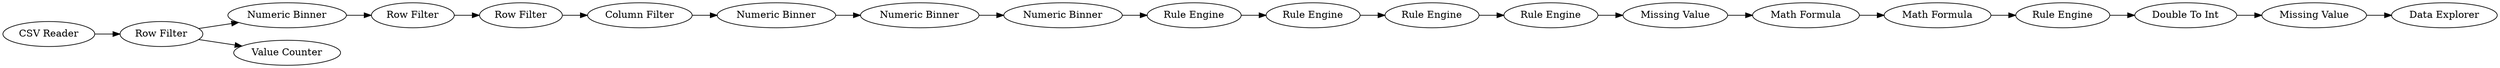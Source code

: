 digraph {
	24 -> 26
	8 -> 9
	15 -> 18
	21 -> 24
	18 -> 19
	27 -> 14
	22 -> 8
	20 -> 16
	14 -> 15
	25 -> 28
	12 -> 23
	17 -> 21
	26 -> 25
	9 -> 11
	11 -> 13
	23 -> 27
	13 -> 12
	8 -> 10
	19 -> 20
	16 -> 17
	27 [label="Numeric Binner"]
	9 [label="Numeric Binner"]
	18 [label="Rule Engine"]
	21 [label="Math Formula"]
	26 [label="Double To Int"]
	8 [label="Row Filter"]
	17 [label="Math Formula"]
	19 [label="Rule Engine"]
	24 [label="Rule Engine"]
	15 [label="Rule Engine"]
	25 [label="Missing Value"]
	12 [label="Column Filter"]
	10 [label="Value Counter"]
	16 [label="Missing Value"]
	22 [label="CSV Reader"]
	28 [label="Data Explorer"]
	11 [label="Row Filter"]
	23 [label="Numeric Binner"]
	14 [label="Numeric Binner"]
	13 [label="Row Filter"]
	20 [label="Rule Engine"]
	rankdir=LR
}

